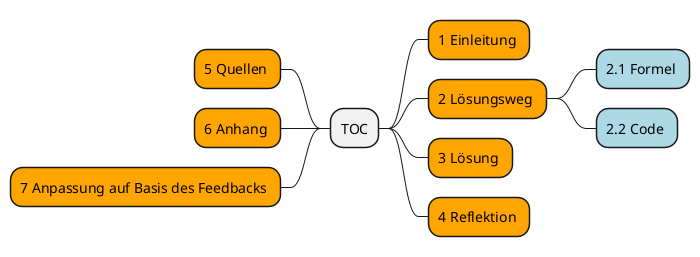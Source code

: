@startmindmap Laborbericht-Vorlage-toc
* TOC
**[#Orange]  1 Einleitung 
**[#Orange]  2 Lösungsweg 
***[#lightblue]  2.1 Formel 
***[#lightblue]  2.2 Code 
**[#Orange]  3 Lösung 
**[#Orange]  4 Reflektion 
left side
**[#Orange]  5 Quellen 
**[#Orange]  6 Anhang 
**[#Orange]  7 Anpassung auf Basis des Feedbacks 
@endmindmap
